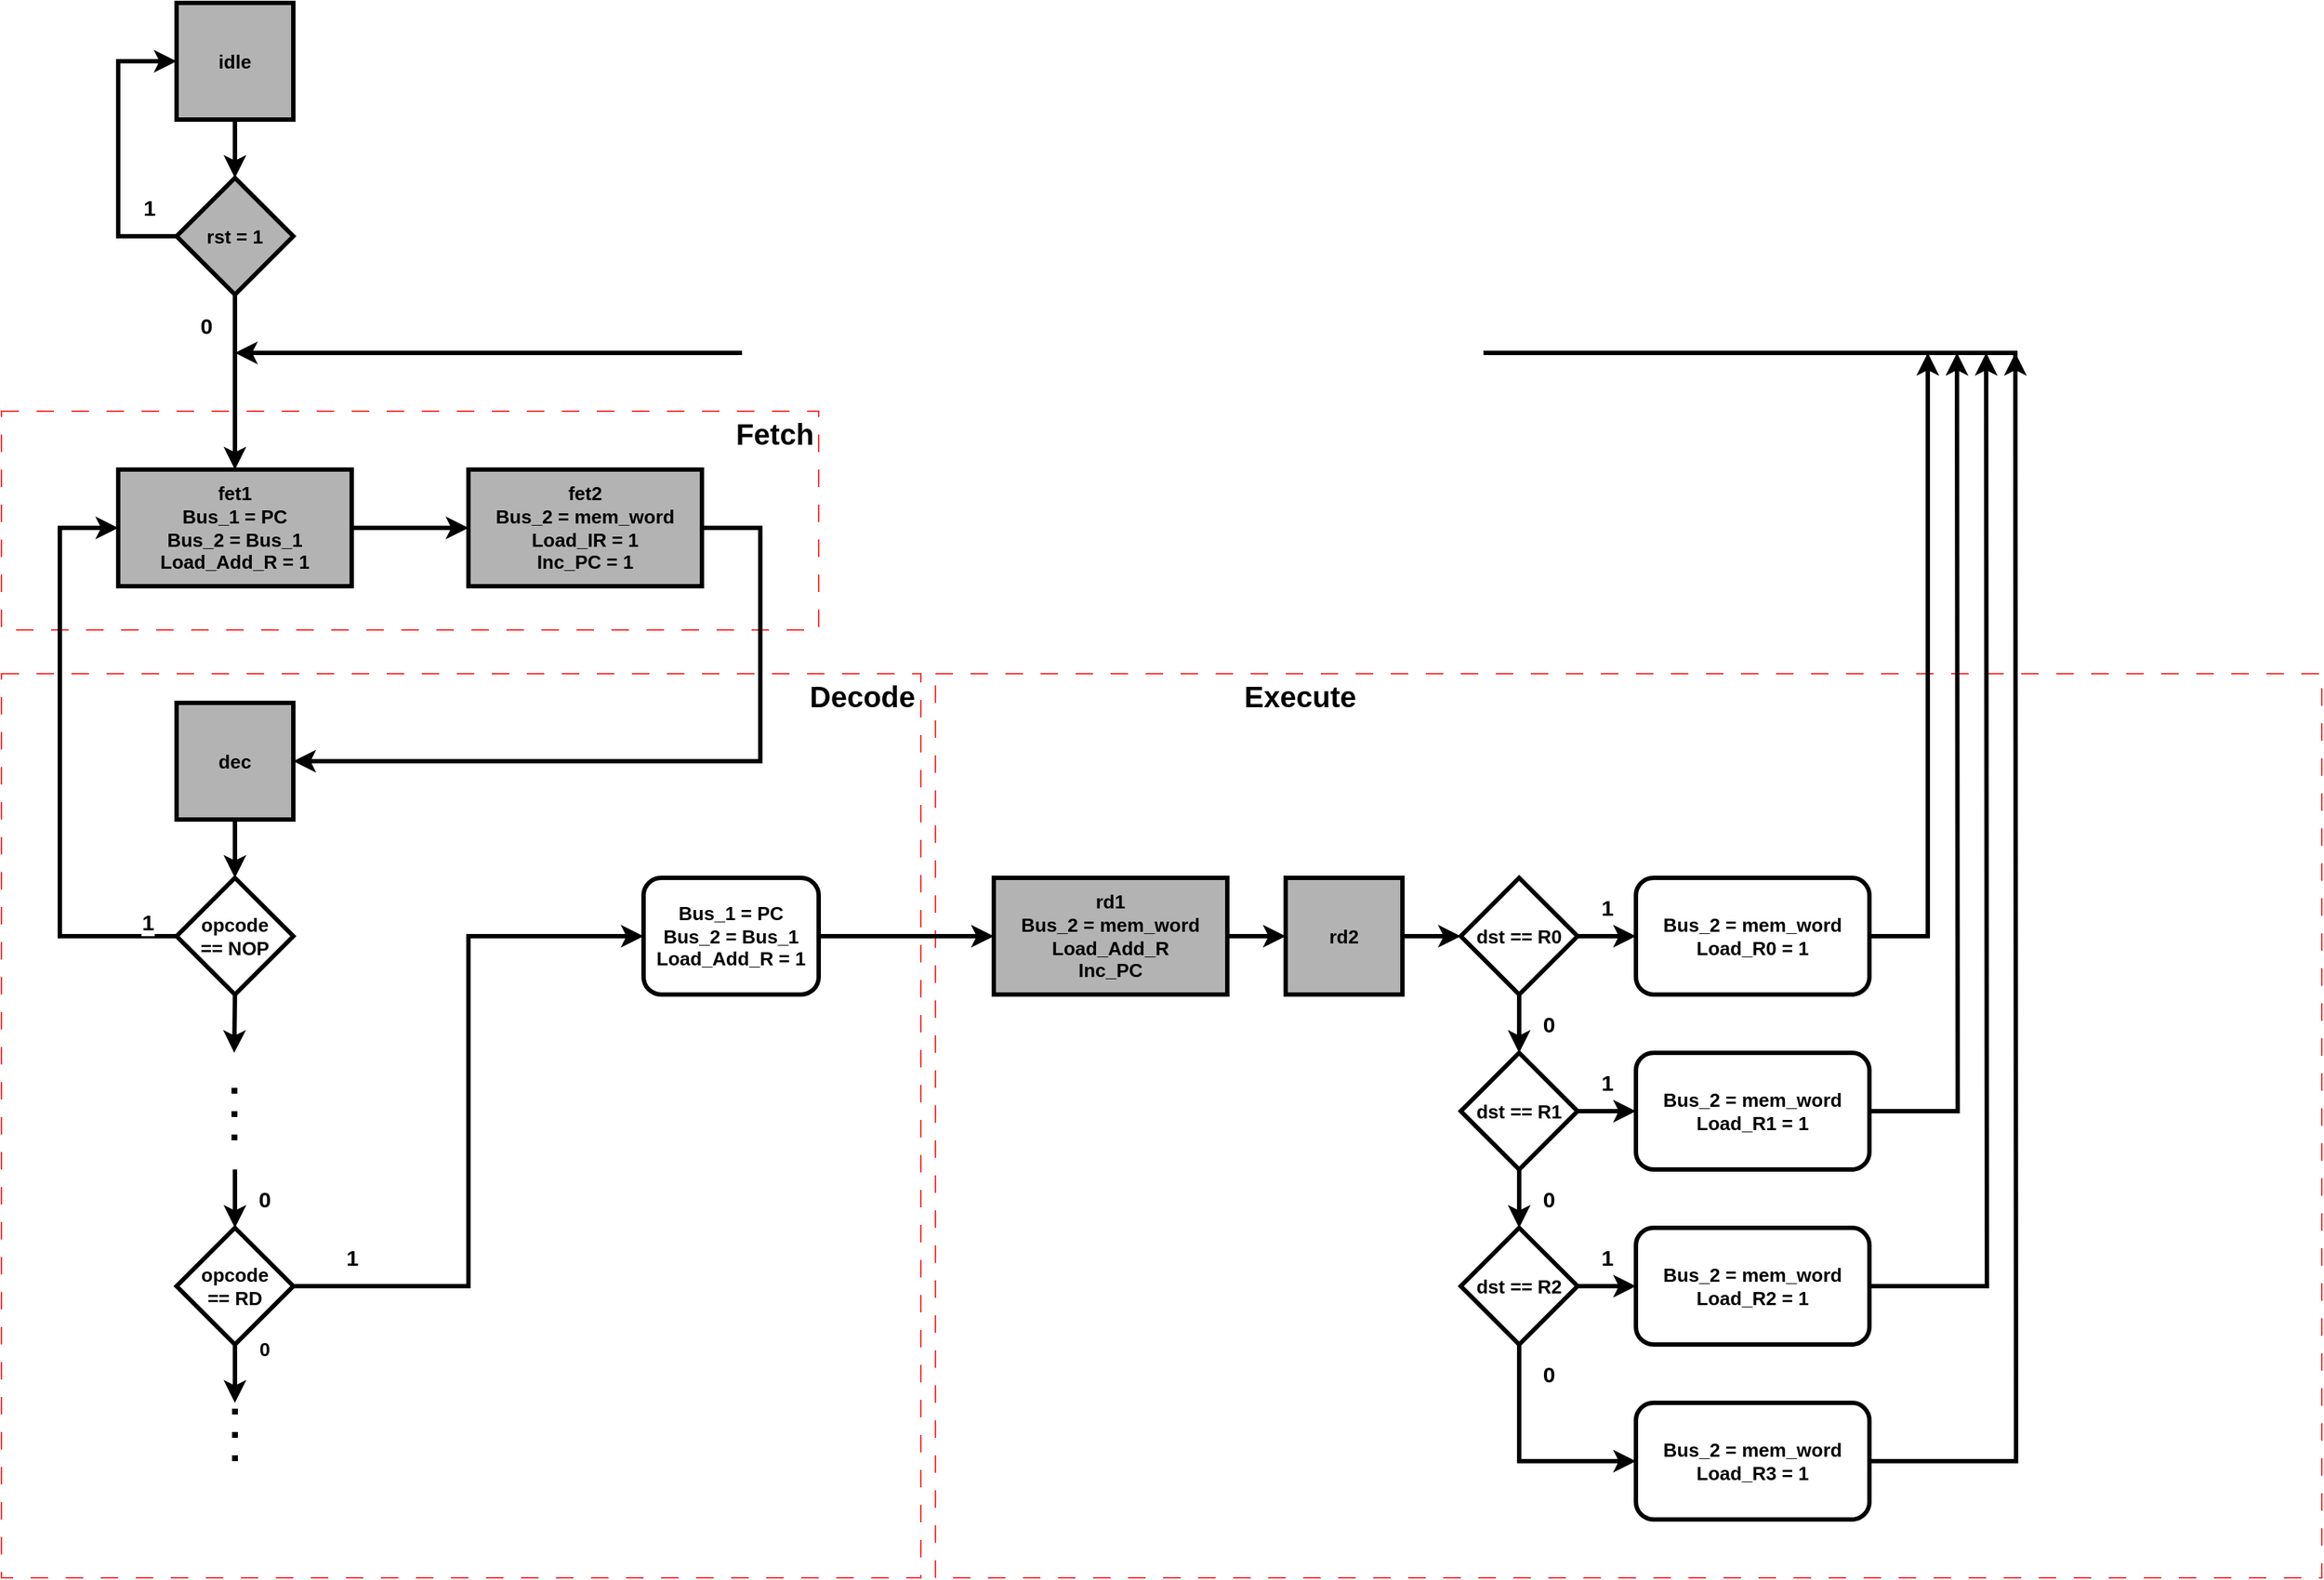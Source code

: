 <mxfile version="20.8.15" type="device"><diagram name="Page-1" id="4IeaslCKqJHzEhZOYwNV"><mxGraphModel dx="3475" dy="2495" grid="1" gridSize="10" guides="1" tooltips="1" connect="1" arrows="1" fold="1" page="1" pageScale="1" pageWidth="850" pageHeight="1100" math="0" shadow="0"><root><mxCell id="0"/><mxCell id="1" parent="0"/><mxCell id="RH-kMCjTaygXxORGlT_J-67" value="" style="rounded=0;whiteSpace=wrap;html=1;labelBackgroundColor=none;labelBorderColor=none;strokeWidth=1;fontSize=13;fillColor=none;dashed=1;dashPattern=12 12;align=right;movable=0;resizable=0;rotatable=0;deletable=0;editable=0;connectable=0;strokeColor=#FF3333;" parent="1" vertex="1"><mxGeometry x="-40" y="200" width="560" height="150" as="geometry"/></mxCell><mxCell id="RH-kMCjTaygXxORGlT_J-70" value="" style="rounded=0;whiteSpace=wrap;html=1;dashed=1;dashPattern=12 12;labelBackgroundColor=none;labelBorderColor=none;strokeWidth=1;fontSize=13;fillColor=none;movable=1;resizable=1;rotatable=1;deletable=1;editable=1;connectable=1;strokeColor=#FF3333;" parent="1" vertex="1"><mxGeometry x="600" y="380" width="950" height="620" as="geometry"/></mxCell><mxCell id="RH-kMCjTaygXxORGlT_J-69" value="" style="rounded=0;whiteSpace=wrap;html=1;dashed=1;dashPattern=12 12;labelBackgroundColor=none;labelBorderColor=none;strokeWidth=1;fontSize=13;fillColor=none;movable=1;resizable=1;rotatable=1;deletable=1;editable=1;connectable=1;strokeColor=#FF3333;" parent="1" vertex="1"><mxGeometry x="-40" y="380" width="630" height="620" as="geometry"/></mxCell><mxCell id="XtIBTg3TESqd7uxG8kBZ-2" value="" style="edgeStyle=orthogonalEdgeStyle;rounded=0;orthogonalLoop=1;jettySize=auto;html=1;fontSize=13;strokeWidth=3;fontStyle=1;" parent="1" source="RH-kMCjTaygXxORGlT_J-1" target="XtIBTg3TESqd7uxG8kBZ-1" edge="1"><mxGeometry relative="1" as="geometry"/></mxCell><mxCell id="RH-kMCjTaygXxORGlT_J-1" value="idle" style="rounded=0;whiteSpace=wrap;html=1;strokeWidth=3;fontSize=13;labelBorderColor=none;labelBackgroundColor=none;fillColor=#B3B3B3;fontStyle=1" parent="1" vertex="1"><mxGeometry x="80" y="-80" width="80" height="80" as="geometry"/></mxCell><mxCell id="RH-kMCjTaygXxORGlT_J-4" style="edgeStyle=orthogonalEdgeStyle;rounded=0;orthogonalLoop=1;jettySize=auto;html=1;entryX=0;entryY=0.5;entryDx=0;entryDy=0;strokeWidth=3;fontSize=13;fontStyle=1" parent="1" source="RH-kMCjTaygXxORGlT_J-2" target="RH-kMCjTaygXxORGlT_J-3" edge="1"><mxGeometry relative="1" as="geometry"/></mxCell><mxCell id="RH-kMCjTaygXxORGlT_J-2" value="fet1&lt;br style=&quot;font-size: 13px;&quot;&gt;Bus_1 = PC&lt;br style=&quot;font-size: 13px;&quot;&gt;Bus_2 = Bus_1&lt;br style=&quot;font-size: 13px;&quot;&gt;Load_Add_R = 1" style="rounded=0;whiteSpace=wrap;html=1;strokeWidth=3;fontSize=13;labelBorderColor=none;labelBackgroundColor=none;fillColor=#B3B3B3;fontStyle=1" parent="1" vertex="1"><mxGeometry x="40" y="240" width="160" height="80" as="geometry"/></mxCell><mxCell id="RH-kMCjTaygXxORGlT_J-21" style="edgeStyle=orthogonalEdgeStyle;rounded=0;orthogonalLoop=1;jettySize=auto;html=1;entryX=1;entryY=0.5;entryDx=0;entryDy=0;strokeWidth=3;fontSize=13;fontStyle=1" parent="1" source="RH-kMCjTaygXxORGlT_J-3" target="RH-kMCjTaygXxORGlT_J-6" edge="1"><mxGeometry relative="1" as="geometry"><Array as="points"><mxPoint x="480" y="280"/><mxPoint x="480" y="440"/></Array></mxGeometry></mxCell><mxCell id="RH-kMCjTaygXxORGlT_J-3" value="fet2&lt;br style=&quot;font-size: 13px;&quot;&gt;Bus_2 = mem_word&lt;br style=&quot;font-size: 13px;&quot;&gt;Load_IR = 1&lt;br style=&quot;font-size: 13px;&quot;&gt;Inc_PC = 1" style="rounded=0;whiteSpace=wrap;html=1;strokeWidth=3;fontSize=13;labelBorderColor=none;labelBackgroundColor=none;fillColor=#B3B3B3;fontStyle=1" parent="1" vertex="1"><mxGeometry x="280" y="240" width="160" height="80" as="geometry"/></mxCell><mxCell id="RH-kMCjTaygXxORGlT_J-22" value="1" style="edgeStyle=orthogonalEdgeStyle;rounded=0;orthogonalLoop=1;jettySize=auto;html=1;entryX=0;entryY=0.5;entryDx=0;entryDy=0;exitX=0;exitY=0.5;exitDx=0;exitDy=0;strokeWidth=3;fontSize=15;fontStyle=1" parent="1" source="RH-kMCjTaygXxORGlT_J-8" target="RH-kMCjTaygXxORGlT_J-2" edge="1"><mxGeometry x="-0.9" y="-10" relative="1" as="geometry"><Array as="points"><mxPoint y="560"/><mxPoint y="280"/></Array><mxPoint as="offset"/></mxGeometry></mxCell><mxCell id="RH-kMCjTaygXxORGlT_J-24" style="edgeStyle=orthogonalEdgeStyle;rounded=0;orthogonalLoop=1;jettySize=auto;html=1;exitX=0.5;exitY=1;exitDx=0;exitDy=0;entryX=0.5;entryY=0;entryDx=0;entryDy=0;strokeWidth=3;fontSize=13;fontStyle=1" parent="1" source="RH-kMCjTaygXxORGlT_J-6" target="RH-kMCjTaygXxORGlT_J-8" edge="1"><mxGeometry relative="1" as="geometry"/></mxCell><mxCell id="RH-kMCjTaygXxORGlT_J-6" value="dec" style="rounded=0;whiteSpace=wrap;html=1;strokeWidth=3;fontSize=13;labelBorderColor=none;labelBackgroundColor=none;fillColor=#B3B3B3;fontStyle=1" parent="1" vertex="1"><mxGeometry x="80" y="400" width="80" height="80" as="geometry"/></mxCell><mxCell id="APUFFNCK4H3tJiUYLu0P-1" style="edgeStyle=orthogonalEdgeStyle;rounded=0;orthogonalLoop=1;jettySize=auto;html=1;exitX=0.5;exitY=1;exitDx=0;exitDy=0;fontSize=15;strokeWidth=3;fontStyle=1;" edge="1" parent="1" source="RH-kMCjTaygXxORGlT_J-8"><mxGeometry relative="1" as="geometry"><mxPoint x="119.5" y="640" as="targetPoint"/></mxGeometry></mxCell><mxCell id="RH-kMCjTaygXxORGlT_J-8" value="opcode&lt;br&gt;== NOP" style="rhombus;whiteSpace=wrap;html=1;strokeWidth=3;fontSize=13;fontStyle=1" parent="1" vertex="1"><mxGeometry x="80" y="520" width="80" height="80" as="geometry"/></mxCell><mxCell id="RH-kMCjTaygXxORGlT_J-57" style="edgeStyle=orthogonalEdgeStyle;rounded=0;orthogonalLoop=1;jettySize=auto;html=1;strokeWidth=3;fontSize=13;fontStyle=1" parent="1" edge="1"><mxGeometry relative="1" as="geometry"><mxPoint x="1340" y="170" as="sourcePoint"/><mxPoint x="120" y="160" as="targetPoint"/><Array as="points"><mxPoint x="120" y="160"/></Array></mxGeometry></mxCell><mxCell id="RH-kMCjTaygXxORGlT_J-71" value="&lt;span style=&quot;font-size: 20px;&quot;&gt;&lt;font style=&quot;font-size: 20px;&quot;&gt;Fetch&lt;/font&gt;&lt;/span&gt;" style="text;html=1;strokeColor=none;fillColor=none;align=center;verticalAlign=middle;whiteSpace=wrap;rounded=0;fontSize=20;fontStyle=1" parent="1" vertex="1"><mxGeometry x="460" y="200" width="60" height="30" as="geometry"/></mxCell><mxCell id="RH-kMCjTaygXxORGlT_J-72" value="&lt;span style=&quot;font-size: 20px;&quot;&gt;&lt;font style=&quot;font-size: 20px;&quot;&gt;Decode&lt;/font&gt;&lt;/span&gt;" style="text;html=1;strokeColor=none;fillColor=none;align=center;verticalAlign=middle;whiteSpace=wrap;rounded=0;fontSize=20;fontStyle=1" parent="1" vertex="1"><mxGeometry x="510" y="380" width="80" height="30" as="geometry"/></mxCell><mxCell id="RH-kMCjTaygXxORGlT_J-74" value="&lt;font style=&quot;font-size: 20px;&quot;&gt;Execute&lt;/font&gt;" style="text;html=1;strokeColor=none;fillColor=none;align=center;verticalAlign=middle;whiteSpace=wrap;rounded=0;fontSize=13;fontStyle=1" parent="1" vertex="1"><mxGeometry x="810" y="380" width="80" height="30" as="geometry"/></mxCell><mxCell id="RH-kMCjTaygXxORGlT_J-87" value="0" style="endArrow=classic;html=1;rounded=0;strokeWidth=3;fontSize=15;exitX=0.5;exitY=1;exitDx=0;exitDy=0;entryX=0.5;entryY=0;entryDx=0;entryDy=0;fontStyle=1" parent="1" target="RH-kMCjTaygXxORGlT_J-91" edge="1"><mxGeometry y="20" width="50" height="50" relative="1" as="geometry"><mxPoint x="120" y="720" as="sourcePoint"/><mxPoint x="120" y="760" as="targetPoint"/><mxPoint as="offset"/></mxGeometry></mxCell><mxCell id="RH-kMCjTaygXxORGlT_J-94" value="1" style="edgeStyle=orthogonalEdgeStyle;rounded=0;orthogonalLoop=1;jettySize=auto;html=1;exitX=1;exitY=0.5;exitDx=0;exitDy=0;entryX=0;entryY=0.5;entryDx=0;entryDy=0;strokeWidth=3;fontSize=15;fontStyle=1;" parent="1" source="RH-kMCjTaygXxORGlT_J-91" target="RH-kMCjTaygXxORGlT_J-92" edge="1"><mxGeometry x="-0.833" y="20" relative="1" as="geometry"><mxPoint as="offset"/></mxGeometry></mxCell><mxCell id="RH-kMCjTaygXxORGlT_J-96" value="&lt;span&gt;&lt;font style=&quot;font-size: 13px;&quot;&gt;0&lt;/font&gt;&lt;/span&gt;" style="edgeStyle=orthogonalEdgeStyle;rounded=0;orthogonalLoop=1;jettySize=auto;html=1;exitX=0.5;exitY=1;exitDx=0;exitDy=0;strokeWidth=3;fontSize=15;fontStyle=1" parent="1" source="RH-kMCjTaygXxORGlT_J-91" edge="1"><mxGeometry x="-0.9" y="20" relative="1" as="geometry"><mxPoint as="offset"/><mxPoint x="120" y="880" as="targetPoint"/></mxGeometry></mxCell><mxCell id="RH-kMCjTaygXxORGlT_J-91" value="opcode&lt;br style=&quot;border-color: var(--border-color);&quot;&gt;== RD" style="rhombus;whiteSpace=wrap;html=1;strokeWidth=3;fontSize=13;fontStyle=1" parent="1" vertex="1"><mxGeometry x="80" y="760" width="80" height="80" as="geometry"/></mxCell><mxCell id="RH-kMCjTaygXxORGlT_J-130" style="edgeStyle=orthogonalEdgeStyle;rounded=0;orthogonalLoop=1;jettySize=auto;html=1;entryX=0;entryY=0.5;entryDx=0;entryDy=0;strokeWidth=3;fontSize=13;" parent="1" source="RH-kMCjTaygXxORGlT_J-92" target="RH-kMCjTaygXxORGlT_J-101" edge="1"><mxGeometry relative="1" as="geometry"/></mxCell><mxCell id="RH-kMCjTaygXxORGlT_J-92" value="Bus_1 = PC&lt;br style=&quot;font-size: 13px;&quot;&gt;Bus_2 = Bus_1&lt;br style=&quot;font-size: 13px;&quot;&gt;Load_Add_R = 1" style="rounded=1;whiteSpace=wrap;html=1;strokeWidth=3;fontSize=13;fontStyle=1" parent="1" vertex="1"><mxGeometry x="400" y="520" width="120" height="80" as="geometry"/></mxCell><mxCell id="RH-kMCjTaygXxORGlT_J-103" style="edgeStyle=orthogonalEdgeStyle;rounded=0;orthogonalLoop=1;jettySize=auto;html=1;entryX=0;entryY=0.5;entryDx=0;entryDy=0;strokeWidth=3;fontSize=13;" parent="1" source="RH-kMCjTaygXxORGlT_J-101" target="RH-kMCjTaygXxORGlT_J-102" edge="1"><mxGeometry relative="1" as="geometry"/></mxCell><mxCell id="RH-kMCjTaygXxORGlT_J-101" value="rd1&lt;br&gt;Bus_2 = mem_word&lt;br&gt;Load_Add_R&lt;br&gt;Inc_PC" style="rounded=0;whiteSpace=wrap;html=1;strokeWidth=3;fontSize=13;labelBorderColor=none;labelBackgroundColor=none;fillColor=#B3B3B3;fontStyle=1" parent="1" vertex="1"><mxGeometry x="640" y="520" width="160" height="80" as="geometry"/></mxCell><mxCell id="RH-kMCjTaygXxORGlT_J-107" style="edgeStyle=orthogonalEdgeStyle;rounded=0;orthogonalLoop=1;jettySize=auto;html=1;strokeWidth=3;fontSize=13;" parent="1" source="RH-kMCjTaygXxORGlT_J-102" target="RH-kMCjTaygXxORGlT_J-104" edge="1"><mxGeometry relative="1" as="geometry"/></mxCell><mxCell id="RH-kMCjTaygXxORGlT_J-102" value="rd2" style="rounded=0;whiteSpace=wrap;html=1;strokeWidth=3;fontSize=13;labelBorderColor=none;labelBackgroundColor=none;fillColor=#B3B3B3;fontStyle=1" parent="1" vertex="1"><mxGeometry x="840" y="520" width="80" height="80" as="geometry"/></mxCell><mxCell id="RH-kMCjTaygXxORGlT_J-108" value="&lt;b&gt;0&lt;/b&gt;" style="edgeStyle=orthogonalEdgeStyle;rounded=0;orthogonalLoop=1;jettySize=auto;html=1;entryX=0.5;entryY=0;entryDx=0;entryDy=0;strokeWidth=3;fontSize=15;fontStyle=1;" parent="1" source="RH-kMCjTaygXxORGlT_J-104" target="RH-kMCjTaygXxORGlT_J-105" edge="1"><mxGeometry y="20" relative="1" as="geometry"><mxPoint as="offset"/></mxGeometry></mxCell><mxCell id="RH-kMCjTaygXxORGlT_J-115" value="&lt;b&gt;1&lt;/b&gt;" style="edgeStyle=orthogonalEdgeStyle;rounded=0;orthogonalLoop=1;jettySize=auto;html=1;entryX=0;entryY=0.5;entryDx=0;entryDy=0;strokeWidth=3;fontSize=15;fontStyle=1;" parent="1" source="RH-kMCjTaygXxORGlT_J-104" target="RH-kMCjTaygXxORGlT_J-110" edge="1"><mxGeometry y="20" relative="1" as="geometry"><mxPoint as="offset"/></mxGeometry></mxCell><mxCell id="RH-kMCjTaygXxORGlT_J-104" value="dst == R0" style="rhombus;whiteSpace=wrap;html=1;labelBackgroundColor=none;labelBorderColor=none;strokeColor=default;strokeWidth=3;fontSize=13;fillColor=default;fontStyle=1;" parent="1" vertex="1"><mxGeometry x="960" y="520" width="80" height="80" as="geometry"/></mxCell><mxCell id="RH-kMCjTaygXxORGlT_J-109" value="&lt;b&gt;0&lt;/b&gt;" style="edgeStyle=orthogonalEdgeStyle;rounded=0;orthogonalLoop=1;jettySize=auto;html=1;entryX=0.5;entryY=0;entryDx=0;entryDy=0;strokeWidth=3;fontSize=15;fontStyle=1;" parent="1" source="RH-kMCjTaygXxORGlT_J-105" target="RH-kMCjTaygXxORGlT_J-106" edge="1"><mxGeometry y="20" relative="1" as="geometry"><mxPoint as="offset"/></mxGeometry></mxCell><mxCell id="RH-kMCjTaygXxORGlT_J-116" value="&lt;b&gt;1&lt;/b&gt;" style="edgeStyle=orthogonalEdgeStyle;rounded=0;orthogonalLoop=1;jettySize=auto;html=1;entryX=0;entryY=0.5;entryDx=0;entryDy=0;strokeWidth=3;fontSize=15;fontStyle=1;" parent="1" source="RH-kMCjTaygXxORGlT_J-105" target="RH-kMCjTaygXxORGlT_J-112" edge="1"><mxGeometry y="20" relative="1" as="geometry"><mxPoint as="offset"/></mxGeometry></mxCell><mxCell id="RH-kMCjTaygXxORGlT_J-105" value="dst == R1" style="rhombus;whiteSpace=wrap;html=1;labelBackgroundColor=none;labelBorderColor=none;strokeColor=default;strokeWidth=3;fontSize=13;fillColor=default;fontStyle=1;" parent="1" vertex="1"><mxGeometry x="960" y="640" width="80" height="80" as="geometry"/></mxCell><mxCell id="RH-kMCjTaygXxORGlT_J-117" value="&lt;b&gt;1&lt;/b&gt;" style="edgeStyle=orthogonalEdgeStyle;rounded=0;orthogonalLoop=1;jettySize=auto;html=1;entryX=0;entryY=0.5;entryDx=0;entryDy=0;strokeWidth=3;fontSize=15;fontStyle=1;" parent="1" source="RH-kMCjTaygXxORGlT_J-106" target="RH-kMCjTaygXxORGlT_J-113" edge="1"><mxGeometry y="20" relative="1" as="geometry"><mxPoint as="offset"/></mxGeometry></mxCell><mxCell id="RH-kMCjTaygXxORGlT_J-118" value="&lt;b&gt;0&lt;/b&gt;" style="edgeStyle=orthogonalEdgeStyle;rounded=0;orthogonalLoop=1;jettySize=auto;html=1;entryX=0;entryY=0.5;entryDx=0;entryDy=0;strokeWidth=3;fontSize=15;fontStyle=1;" parent="1" source="RH-kMCjTaygXxORGlT_J-106" target="RH-kMCjTaygXxORGlT_J-114" edge="1"><mxGeometry x="-0.75" y="20" relative="1" as="geometry"><Array as="points"><mxPoint x="1000" y="920"/></Array><mxPoint as="offset"/></mxGeometry></mxCell><mxCell id="RH-kMCjTaygXxORGlT_J-106" value="dst == R2" style="rhombus;whiteSpace=wrap;html=1;labelBackgroundColor=none;labelBorderColor=none;strokeColor=default;strokeWidth=3;fontSize=13;fillColor=default;fontStyle=1;" parent="1" vertex="1"><mxGeometry x="960" y="760" width="80" height="80" as="geometry"/></mxCell><mxCell id="RH-kMCjTaygXxORGlT_J-126" style="edgeStyle=orthogonalEdgeStyle;rounded=0;orthogonalLoop=1;jettySize=auto;html=1;exitX=1;exitY=0.5;exitDx=0;exitDy=0;strokeWidth=3;fontSize=13;" parent="1" source="RH-kMCjTaygXxORGlT_J-110" edge="1"><mxGeometry relative="1" as="geometry"><mxPoint x="1280" y="160" as="targetPoint"/><Array as="points"><mxPoint x="1280" y="560"/></Array></mxGeometry></mxCell><mxCell id="RH-kMCjTaygXxORGlT_J-110" value="Bus_2 = mem_word&lt;br&gt;Load_R0 = 1" style="rounded=1;whiteSpace=wrap;html=1;strokeWidth=3;fontSize=13;fontStyle=1" parent="1" vertex="1"><mxGeometry x="1080" y="520" width="160" height="80" as="geometry"/></mxCell><mxCell id="RH-kMCjTaygXxORGlT_J-127" style="edgeStyle=orthogonalEdgeStyle;rounded=0;orthogonalLoop=1;jettySize=auto;html=1;exitX=1;exitY=0.5;exitDx=0;exitDy=0;strokeWidth=3;fontSize=13;" parent="1" source="RH-kMCjTaygXxORGlT_J-112" edge="1"><mxGeometry relative="1" as="geometry"><mxPoint x="1300" y="160" as="targetPoint"/></mxGeometry></mxCell><mxCell id="RH-kMCjTaygXxORGlT_J-112" value="Bus_2 = mem_word&lt;br&gt;Load_R1 = 1" style="rounded=1;whiteSpace=wrap;html=1;strokeWidth=3;fontSize=13;fontStyle=1" parent="1" vertex="1"><mxGeometry x="1080" y="640" width="160" height="80" as="geometry"/></mxCell><mxCell id="RH-kMCjTaygXxORGlT_J-128" style="edgeStyle=orthogonalEdgeStyle;rounded=0;orthogonalLoop=1;jettySize=auto;html=1;exitX=1;exitY=0.5;exitDx=0;exitDy=0;strokeWidth=3;fontSize=13;" parent="1" source="RH-kMCjTaygXxORGlT_J-113" edge="1"><mxGeometry relative="1" as="geometry"><mxPoint x="1320" y="160" as="targetPoint"/></mxGeometry></mxCell><mxCell id="RH-kMCjTaygXxORGlT_J-113" value="Bus_2 = mem_word&lt;br&gt;Load_R2 = 1" style="rounded=1;whiteSpace=wrap;html=1;strokeWidth=3;fontSize=13;fontStyle=1" parent="1" vertex="1"><mxGeometry x="1080" y="760" width="160" height="80" as="geometry"/></mxCell><mxCell id="RH-kMCjTaygXxORGlT_J-129" style="edgeStyle=orthogonalEdgeStyle;rounded=0;orthogonalLoop=1;jettySize=auto;html=1;exitX=1;exitY=0.5;exitDx=0;exitDy=0;strokeWidth=3;fontSize=13;" parent="1" source="RH-kMCjTaygXxORGlT_J-114" edge="1"><mxGeometry relative="1" as="geometry"><mxPoint x="1340" y="160" as="targetPoint"/></mxGeometry></mxCell><mxCell id="RH-kMCjTaygXxORGlT_J-114" value="Bus_2 = mem_word&lt;br&gt;Load_R3 = 1" style="rounded=1;whiteSpace=wrap;html=1;strokeWidth=3;fontSize=13;fontStyle=1" parent="1" vertex="1"><mxGeometry x="1080" y="880" width="160" height="80" as="geometry"/></mxCell><mxCell id="XtIBTg3TESqd7uxG8kBZ-3" style="edgeStyle=orthogonalEdgeStyle;rounded=0;orthogonalLoop=1;jettySize=auto;html=1;entryX=0.5;entryY=0;entryDx=0;entryDy=0;fontSize=13;strokeWidth=3;fontStyle=1;" parent="1" source="XtIBTg3TESqd7uxG8kBZ-1" target="RH-kMCjTaygXxORGlT_J-2" edge="1"><mxGeometry relative="1" as="geometry"/></mxCell><mxCell id="XtIBTg3TESqd7uxG8kBZ-5" value="&lt;span style=&quot;font-size: 15px;&quot;&gt;0&lt;/span&gt;" style="edgeLabel;html=1;align=center;verticalAlign=middle;resizable=0;points=[];fontSize=15;fontStyle=1" parent="XtIBTg3TESqd7uxG8kBZ-3" vertex="1" connectable="0"><mxGeometry x="-0.658" relative="1" as="geometry"><mxPoint x="-20" as="offset"/></mxGeometry></mxCell><mxCell id="XtIBTg3TESqd7uxG8kBZ-4" style="edgeStyle=orthogonalEdgeStyle;rounded=0;orthogonalLoop=1;jettySize=auto;html=1;entryX=0;entryY=0.5;entryDx=0;entryDy=0;fontSize=13;strokeWidth=3;fontStyle=1;" parent="1" source="XtIBTg3TESqd7uxG8kBZ-1" target="RH-kMCjTaygXxORGlT_J-1" edge="1"><mxGeometry relative="1" as="geometry"><Array as="points"><mxPoint x="40" y="80"/><mxPoint x="40" y="-40"/></Array></mxGeometry></mxCell><mxCell id="XtIBTg3TESqd7uxG8kBZ-6" value="&lt;b&gt;&lt;font style=&quot;font-size: 15px;&quot;&gt;1&lt;/font&gt;&lt;/b&gt;" style="edgeLabel;html=1;align=center;verticalAlign=middle;resizable=0;points=[];" parent="XtIBTg3TESqd7uxG8kBZ-4" vertex="1" connectable="0"><mxGeometry x="-0.736" y="-3" relative="1" as="geometry"><mxPoint x="7" y="-17" as="offset"/></mxGeometry></mxCell><mxCell id="XtIBTg3TESqd7uxG8kBZ-1" value="rst = 1" style="rhombus;whiteSpace=wrap;html=1;fontSize=13;fillColor=#B3B3B3;rounded=0;strokeWidth=3;labelBorderColor=none;labelBackgroundColor=none;fontStyle=1;direction=south;" parent="1" vertex="1"><mxGeometry x="80" y="40" width="80" height="80" as="geometry"/></mxCell><mxCell id="APUFFNCK4H3tJiUYLu0P-2" value="" style="endArrow=none;dashed=1;html=1;dashPattern=1 3;strokeWidth=4;rounded=0;" edge="1" parent="1"><mxGeometry width="50" height="50" relative="1" as="geometry"><mxPoint x="119.66" y="700" as="sourcePoint"/><mxPoint x="119.66" y="660" as="targetPoint"/></mxGeometry></mxCell><mxCell id="APUFFNCK4H3tJiUYLu0P-3" value="" style="endArrow=none;dashed=1;html=1;dashPattern=1 3;strokeWidth=4;rounded=0;" edge="1" parent="1"><mxGeometry width="50" height="50" relative="1" as="geometry"><mxPoint x="120" y="920" as="sourcePoint"/><mxPoint x="120" y="880" as="targetPoint"/></mxGeometry></mxCell></root></mxGraphModel></diagram></mxfile>